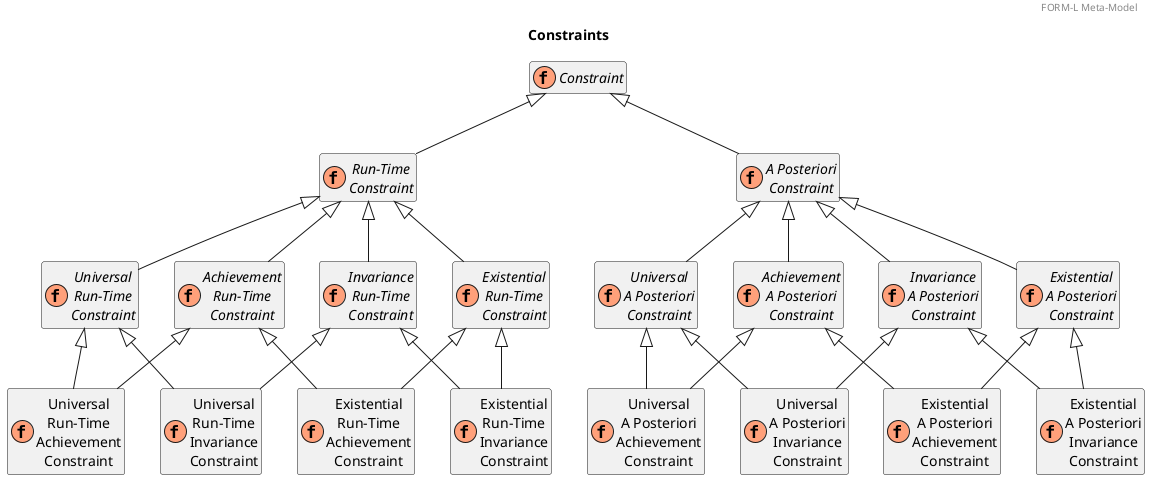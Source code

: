 @startuml
header FORM-L Meta-Model
title "Constraints"
'footer Page 20
hide empty members

abstract class Constraint  << (f, LightSalmon) >>
abstract class "Run-Time\nConstraint" as rtConstraint  << (f, LightSalmon) >>
abstract class "A Posteriori\nConstraint" as apConstraint  << (f, LightSalmon) >>
Constraint <|-- rtConstraint
Constraint <|-- apConstraint

abstract class "Achievement\nRun-Time\nConstraint" as artConstraint  << (f, LightSalmon) >>
abstract class "Universal\nRun-Time\nConstraint" as urtConstraint  << (f, LightSalmon) >>
abstract class "Existential\nRun-Time\nConstraint" as ertConstraint  << (f, LightSalmon) >>
abstract class "Invariance\nRun-Time\nConstraint" as irtConstraint  << (f, LightSalmon) >>
rtConstraint <|-- irtConstraint
rtConstraint <|-- artConstraint
rtConstraint <|-- urtConstraint
rtConstraint <|-- ertConstraint

class "Universal\nRun-Time\nInvariance\nConstraint" as urtiConstraint  << (f, LightSalmon) >>
class "Existential\nRun-Time\nInvariance\nConstraint" as ertiConstraint  << (f, LightSalmon) >>
class "Universal\nRun-Time\nAchievement\nConstraint" as urtaConstraint  << (f, LightSalmon) >>
class "Existential\nRun-Time\nAchievement\nConstraint" as ertaConstraint  << (f, LightSalmon) >>

urtConstraint <|-- urtiConstraint
irtConstraint <|-- urtiConstraint
ertConstraint <|-- ertiConstraint
irtConstraint <|-- ertiConstraint
urtConstraint <|-- urtaConstraint
artConstraint <|-- urtaConstraint
ertConstraint <|-- ertaConstraint
artConstraint <|-- ertaConstraint

abstract class "Achievement\nA Posteriori\nConstraint" as aapConstraint  << (f, LightSalmon) >>
abstract class "Universal\nA Posteriori\nConstraint" as uapConstraint  << (f, LightSalmon) >>
abstract class "Existential\nA Posteriori\nConstraint" as eapConstraint  << (f, LightSalmon) >>
abstract class "Invariance\nA Posteriori\nConstraint" as iapConstraint  << (f, LightSalmon) >>
apConstraint <|-- iapConstraint
apConstraint <|-- aapConstraint
apConstraint <|-- uapConstraint
apConstraint <|-- eapConstraint

class "Universal\nA Posteriori\nInvariance\nConstraint" as uapiConstraint  << (f, LightSalmon) >>
class "Existential\nA Posteriori\nInvariance\nConstraint" as eapiConstraint  << (f, LightSalmon) >>
class "Universal\nA Posteriori\nAchievement\nConstraint" as uapaConstraint  << (f, LightSalmon) >>
class "Existential\nA Posteriori\nAchievement\nConstraint" as eapaConstraint  << (f, LightSalmon) >>

uapConstraint <|-- uapiConstraint
iapConstraint <|-- uapiConstraint
eapConstraint <|-- eapiConstraint
iapConstraint <|-- eapiConstraint
uapConstraint <|-- uapaConstraint
aapConstraint <|-- uapaConstraint
eapConstraint <|-- eapaConstraint
aapConstraint <|-- eapaConstraint
@enduml